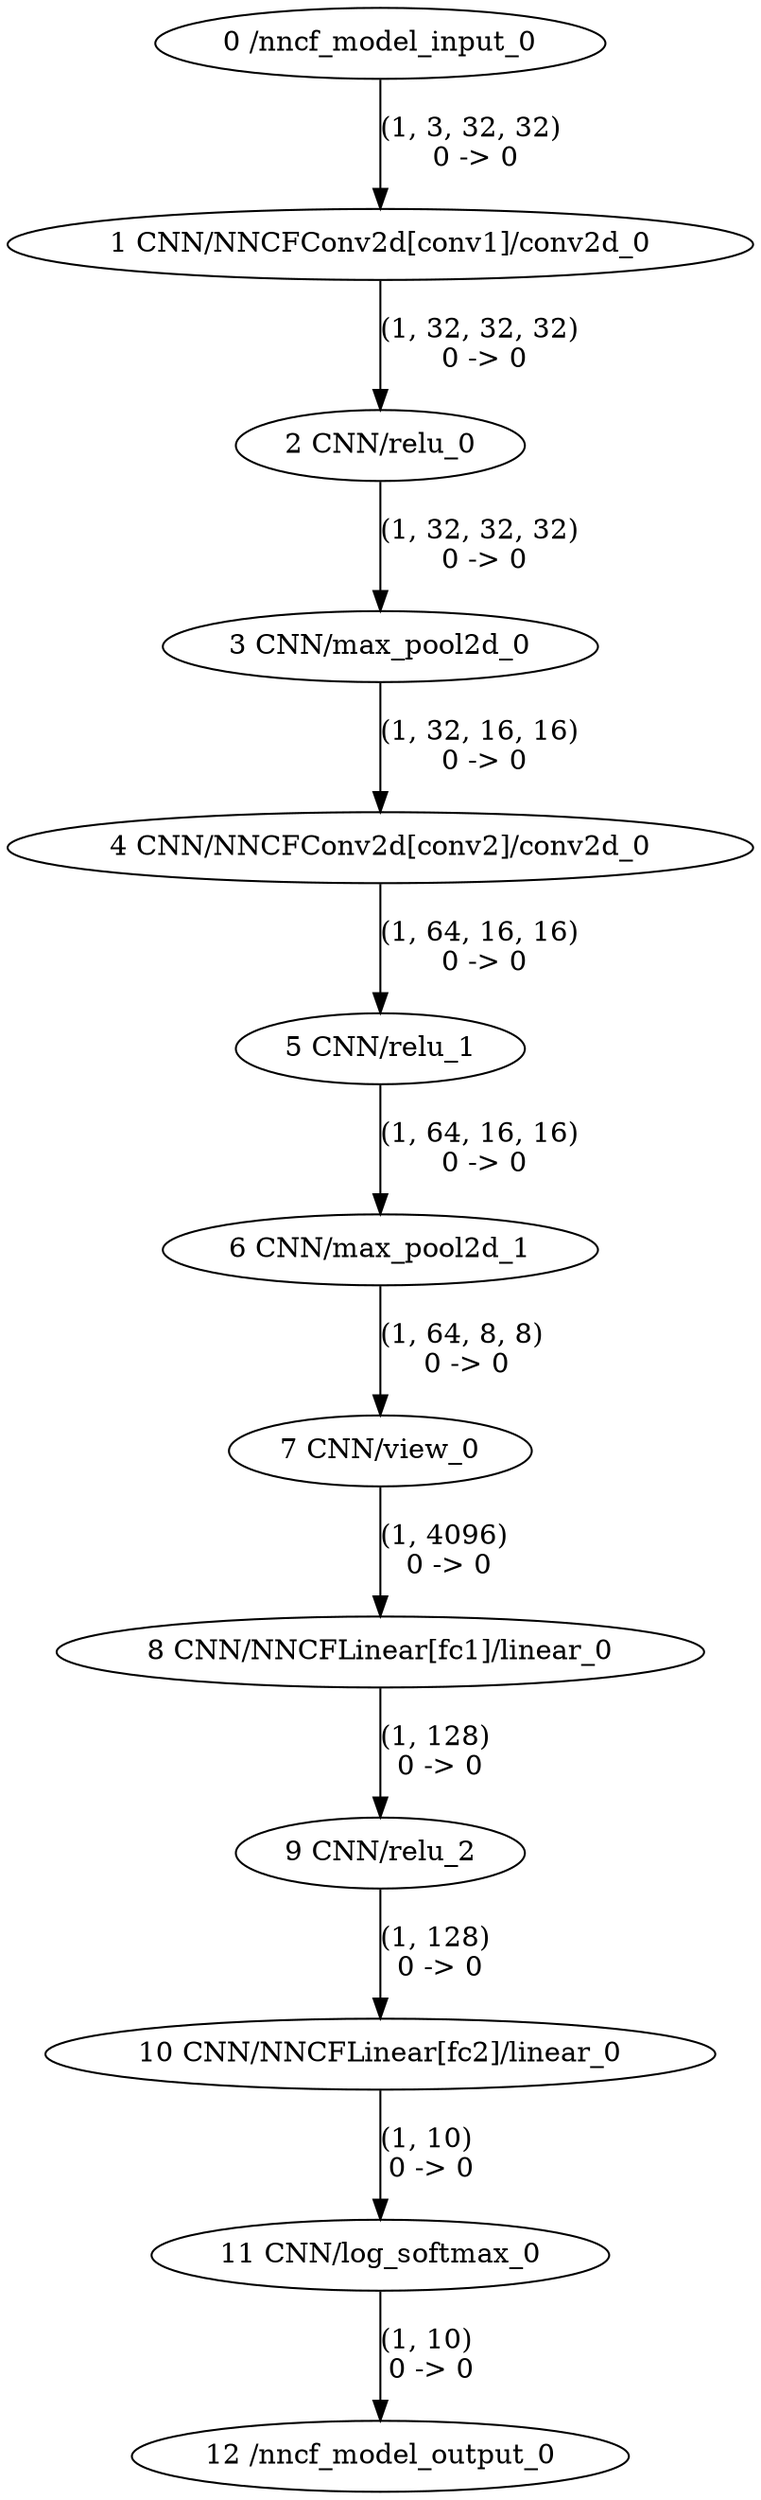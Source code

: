 strict digraph  {
"0 /nncf_model_input_0";
"1 CNN/NNCFConv2d[conv1]/conv2d_0";
"2 CNN/relu_0";
"3 CNN/max_pool2d_0";
"4 CNN/NNCFConv2d[conv2]/conv2d_0";
"5 CNN/relu_1";
"6 CNN/max_pool2d_1";
"7 CNN/view_0";
"8 CNN/NNCFLinear[fc1]/linear_0";
"9 CNN/relu_2";
"10 CNN/NNCFLinear[fc2]/linear_0";
"11 CNN/log_softmax_0";
"12 /nncf_model_output_0";
"0 /nncf_model_input_0" -> "1 CNN/NNCFConv2d[conv1]/conv2d_0"  [label="(1, 3, 32, 32) \n0 -> 0", style=solid];
"1 CNN/NNCFConv2d[conv1]/conv2d_0" -> "2 CNN/relu_0"  [label="(1, 32, 32, 32) \n0 -> 0", style=solid];
"2 CNN/relu_0" -> "3 CNN/max_pool2d_0"  [label="(1, 32, 32, 32) \n0 -> 0", style=solid];
"3 CNN/max_pool2d_0" -> "4 CNN/NNCFConv2d[conv2]/conv2d_0"  [label="(1, 32, 16, 16) \n0 -> 0", style=solid];
"4 CNN/NNCFConv2d[conv2]/conv2d_0" -> "5 CNN/relu_1"  [label="(1, 64, 16, 16) \n0 -> 0", style=solid];
"5 CNN/relu_1" -> "6 CNN/max_pool2d_1"  [label="(1, 64, 16, 16) \n0 -> 0", style=solid];
"6 CNN/max_pool2d_1" -> "7 CNN/view_0"  [label="(1, 64, 8, 8) \n0 -> 0", style=solid];
"7 CNN/view_0" -> "8 CNN/NNCFLinear[fc1]/linear_0"  [label="(1, 4096) \n0 -> 0", style=solid];
"8 CNN/NNCFLinear[fc1]/linear_0" -> "9 CNN/relu_2"  [label="(1, 128) \n0 -> 0", style=solid];
"9 CNN/relu_2" -> "10 CNN/NNCFLinear[fc2]/linear_0"  [label="(1, 128) \n0 -> 0", style=solid];
"10 CNN/NNCFLinear[fc2]/linear_0" -> "11 CNN/log_softmax_0"  [label="(1, 10) \n0 -> 0", style=solid];
"11 CNN/log_softmax_0" -> "12 /nncf_model_output_0"  [label="(1, 10) \n0 -> 0", style=solid];
}
